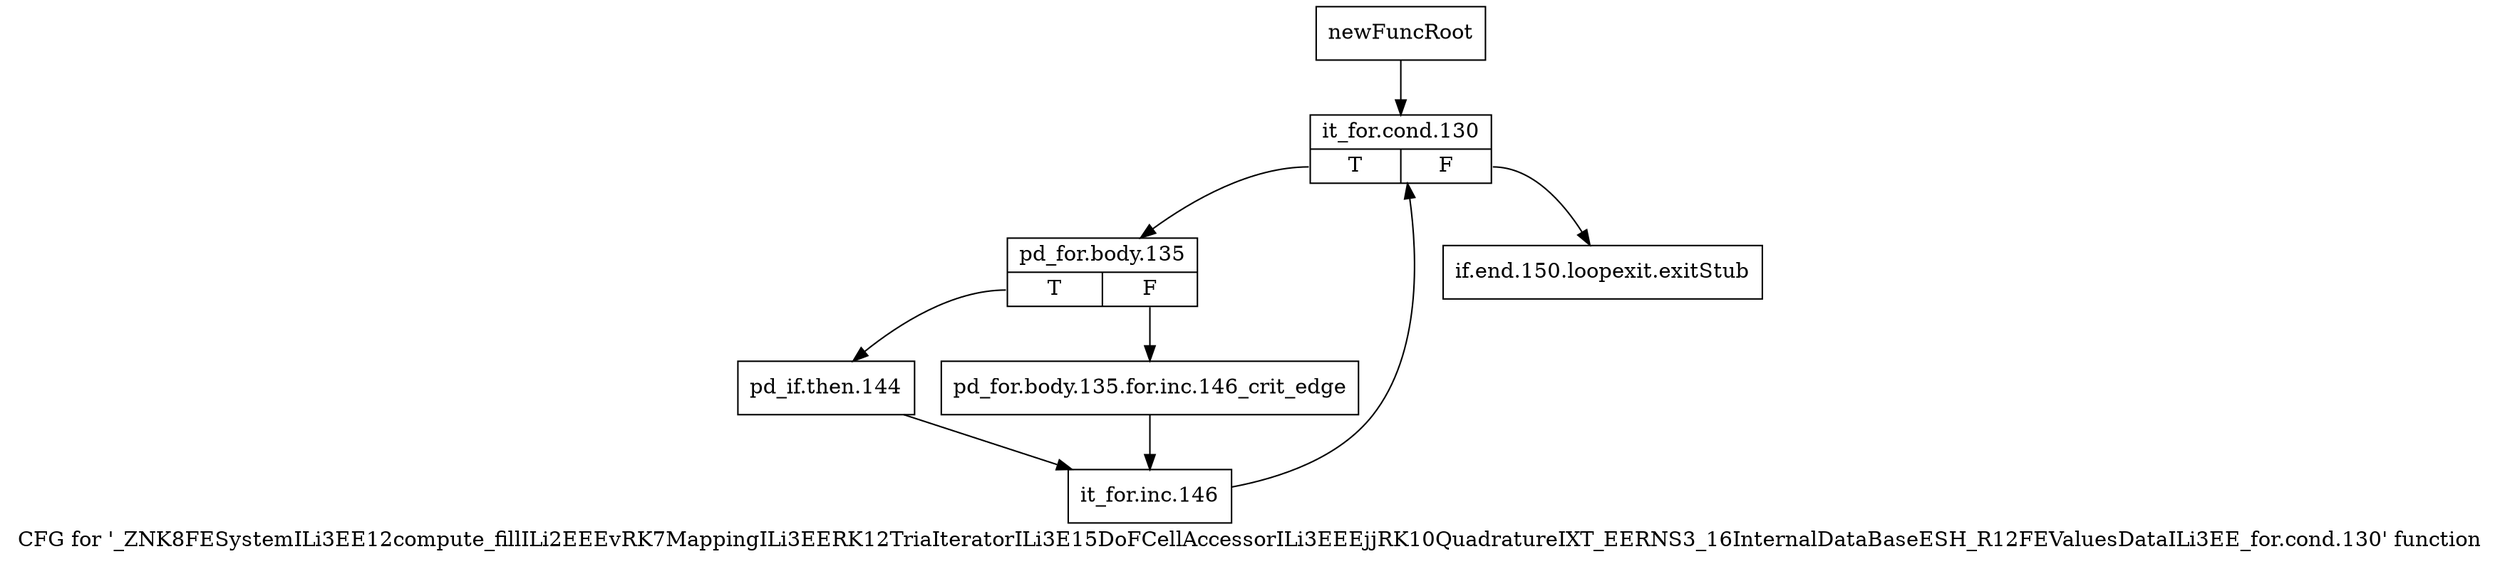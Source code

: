 digraph "CFG for '_ZNK8FESystemILi3EE12compute_fillILi2EEEvRK7MappingILi3EERK12TriaIteratorILi3E15DoFCellAccessorILi3EEEjjRK10QuadratureIXT_EERNS3_16InternalDataBaseESH_R12FEValuesDataILi3EE_for.cond.130' function" {
	label="CFG for '_ZNK8FESystemILi3EE12compute_fillILi2EEEvRK7MappingILi3EERK12TriaIteratorILi3E15DoFCellAccessorILi3EEEjjRK10QuadratureIXT_EERNS3_16InternalDataBaseESH_R12FEValuesDataILi3EE_for.cond.130' function";

	Node0x91fd3c0 [shape=record,label="{newFuncRoot}"];
	Node0x91fd3c0 -> Node0x91fd460;
	Node0x91fd410 [shape=record,label="{if.end.150.loopexit.exitStub}"];
	Node0x91fd460 [shape=record,label="{it_for.cond.130|{<s0>T|<s1>F}}"];
	Node0x91fd460:s0 -> Node0x91fd4b0;
	Node0x91fd460:s1 -> Node0x91fd410;
	Node0x91fd4b0 [shape=record,label="{pd_for.body.135|{<s0>T|<s1>F}}"];
	Node0x91fd4b0:s0 -> Node0x91fd550;
	Node0x91fd4b0:s1 -> Node0x91fd500;
	Node0x91fd500 [shape=record,label="{pd_for.body.135.for.inc.146_crit_edge}"];
	Node0x91fd500 -> Node0x91fd5a0;
	Node0x91fd550 [shape=record,label="{pd_if.then.144}"];
	Node0x91fd550 -> Node0x91fd5a0;
	Node0x91fd5a0 [shape=record,label="{it_for.inc.146}"];
	Node0x91fd5a0 -> Node0x91fd460;
}
